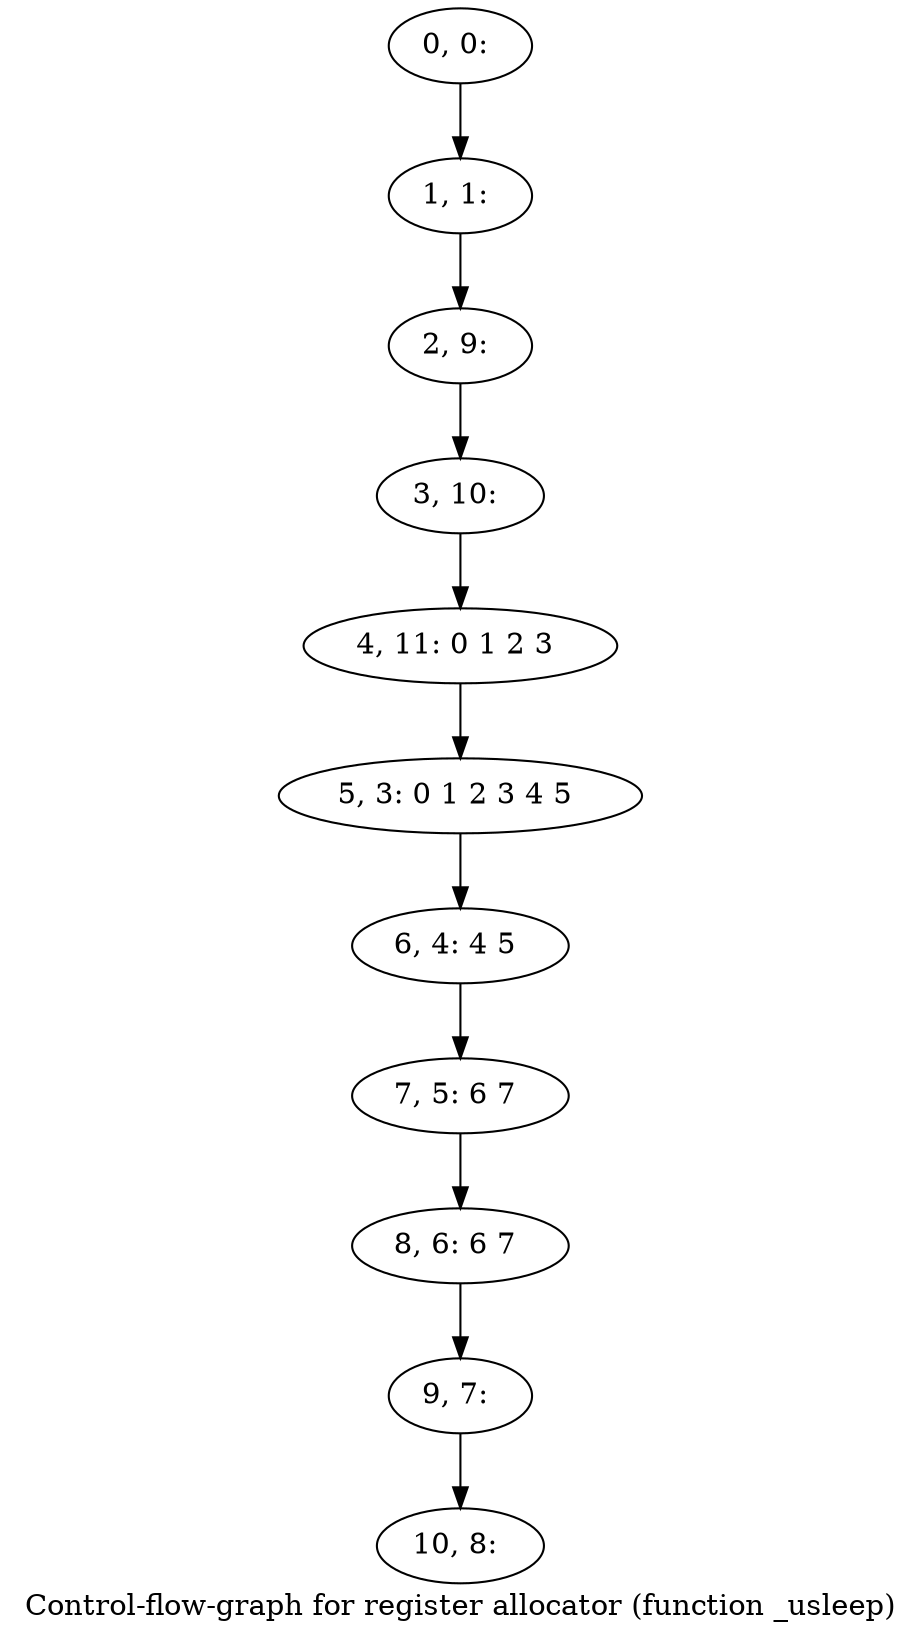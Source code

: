 digraph G {
graph [label="Control-flow-graph for register allocator (function _usleep)"]
0[label="0, 0: "];
1[label="1, 1: "];
2[label="2, 9: "];
3[label="3, 10: "];
4[label="4, 11: 0 1 2 3 "];
5[label="5, 3: 0 1 2 3 4 5 "];
6[label="6, 4: 4 5 "];
7[label="7, 5: 6 7 "];
8[label="8, 6: 6 7 "];
9[label="9, 7: "];
10[label="10, 8: "];
0->1 ;
1->2 ;
2->3 ;
3->4 ;
4->5 ;
5->6 ;
6->7 ;
7->8 ;
8->9 ;
9->10 ;
}
